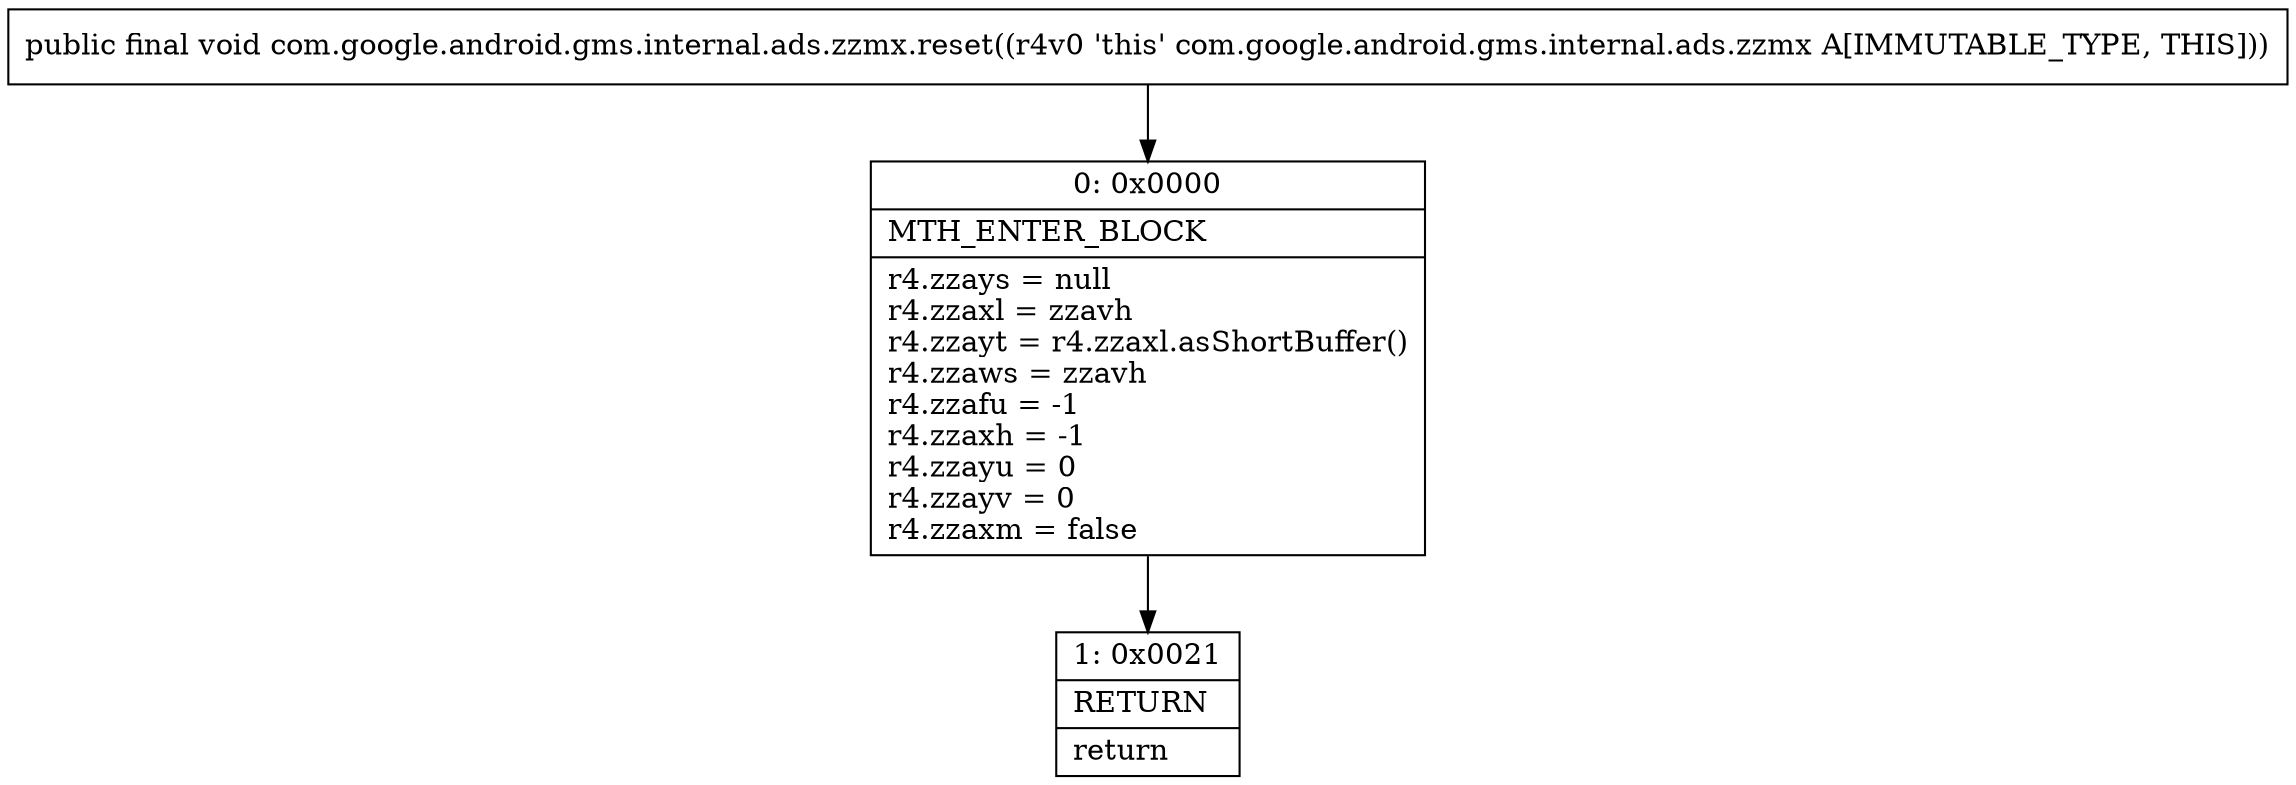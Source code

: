 digraph "CFG forcom.google.android.gms.internal.ads.zzmx.reset()V" {
Node_0 [shape=record,label="{0\:\ 0x0000|MTH_ENTER_BLOCK\l|r4.zzays = null\lr4.zzaxl = zzavh\lr4.zzayt = r4.zzaxl.asShortBuffer()\lr4.zzaws = zzavh\lr4.zzafu = \-1\lr4.zzaxh = \-1\lr4.zzayu = 0\lr4.zzayv = 0\lr4.zzaxm = false\l}"];
Node_1 [shape=record,label="{1\:\ 0x0021|RETURN\l|return\l}"];
MethodNode[shape=record,label="{public final void com.google.android.gms.internal.ads.zzmx.reset((r4v0 'this' com.google.android.gms.internal.ads.zzmx A[IMMUTABLE_TYPE, THIS])) }"];
MethodNode -> Node_0;
Node_0 -> Node_1;
}

